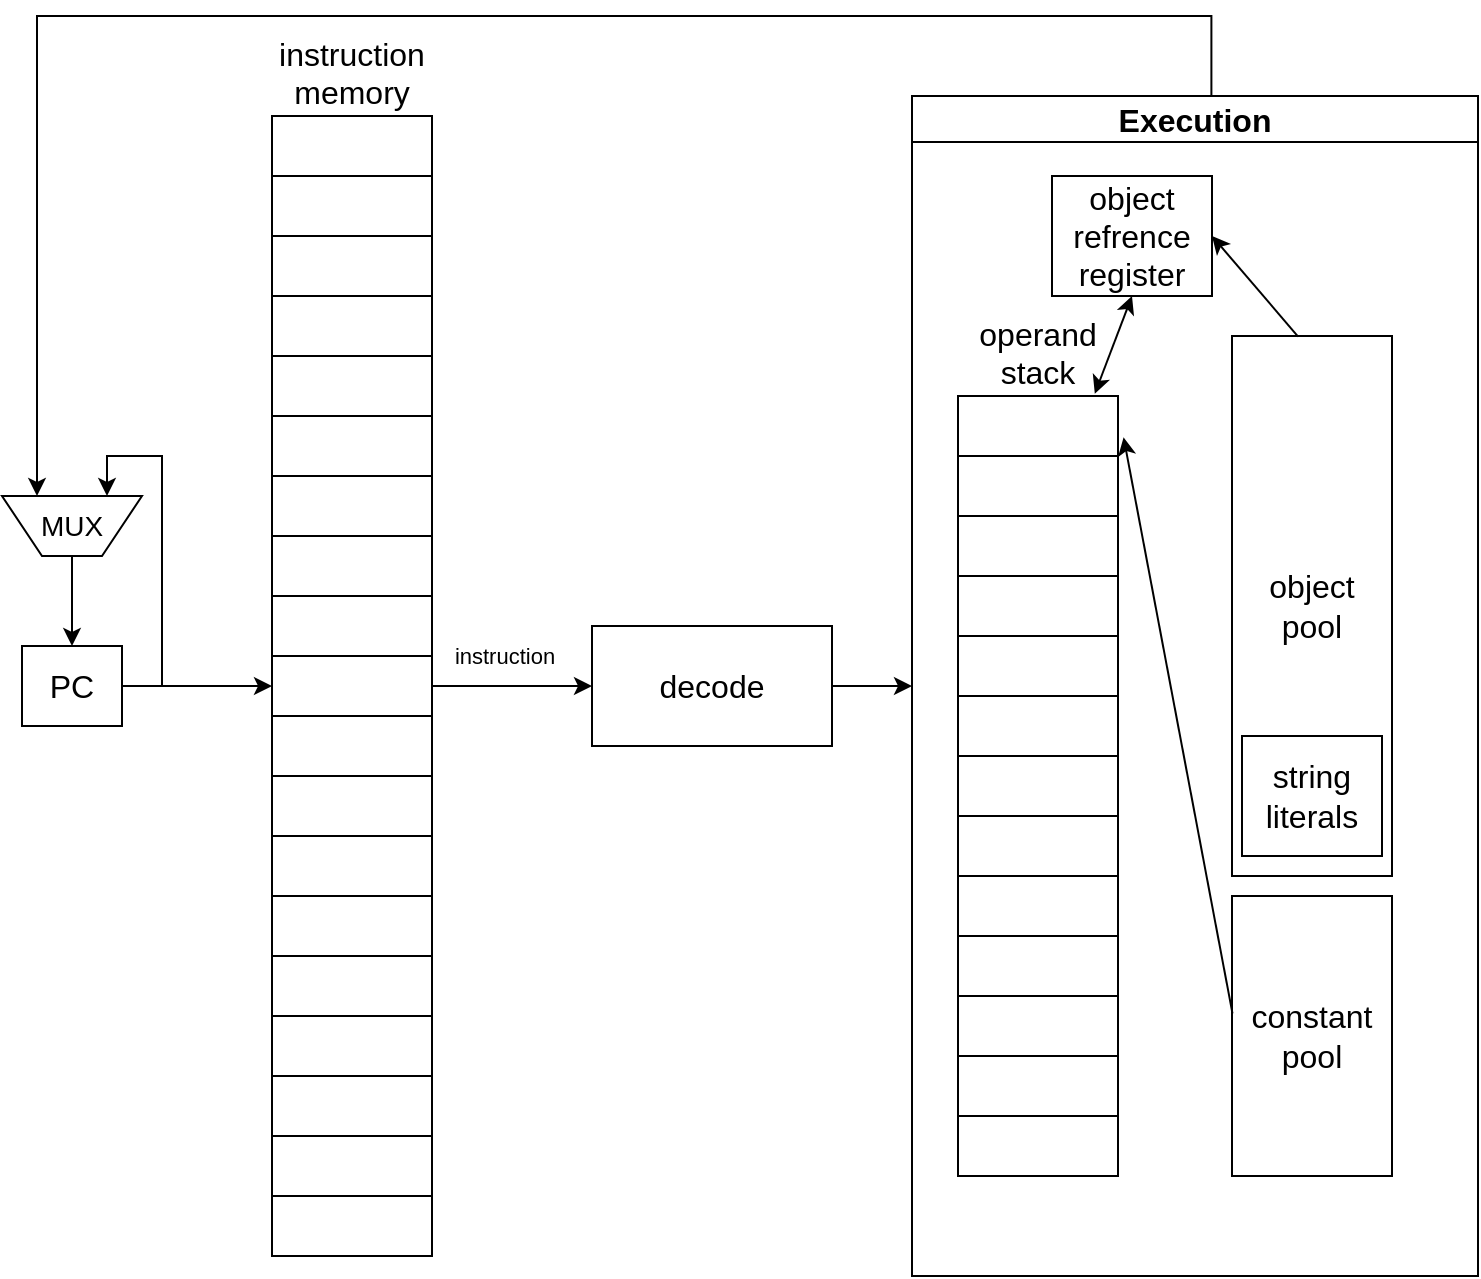 <mxfile version="22.1.18" type="device">
  <diagram name="第 1 页" id="5X8n9IljJMQ6WQE7cVaK">
    <mxGraphModel dx="1562" dy="833" grid="1" gridSize="10" guides="1" tooltips="1" connect="1" arrows="1" fold="1" page="1" pageScale="1" pageWidth="827" pageHeight="1169" math="0" shadow="0">
      <root>
        <mxCell id="0" />
        <mxCell id="1" parent="0" />
        <mxCell id="UCuAjMn4upB8j3flTEeC-30" value="" style="edgeStyle=orthogonalEdgeStyle;rounded=0;orthogonalLoop=1;jettySize=auto;html=1;" edge="1" parent="1" source="UCuAjMn4upB8j3flTEeC-3" target="UCuAjMn4upB8j3flTEeC-4">
          <mxGeometry relative="1" as="geometry" />
        </mxCell>
        <mxCell id="UCuAjMn4upB8j3flTEeC-61" style="edgeStyle=orthogonalEdgeStyle;rounded=0;orthogonalLoop=1;jettySize=auto;html=1;entryX=0.25;entryY=1;entryDx=0;entryDy=0;exitX=1;exitY=0.5;exitDx=0;exitDy=0;" edge="1" parent="1" source="UCuAjMn4upB8j3flTEeC-3" target="UCuAjMn4upB8j3flTEeC-54">
          <mxGeometry relative="1" as="geometry" />
        </mxCell>
        <mxCell id="UCuAjMn4upB8j3flTEeC-3" value="&lt;font style=&quot;font-size: 16px;&quot;&gt;PC&lt;/font&gt;" style="rounded=0;whiteSpace=wrap;html=1;" vertex="1" parent="1">
          <mxGeometry x="45" y="355" width="50" height="40" as="geometry" />
        </mxCell>
        <mxCell id="UCuAjMn4upB8j3flTEeC-33" value="instruction" style="edgeStyle=orthogonalEdgeStyle;rounded=0;orthogonalLoop=1;jettySize=auto;html=1;" edge="1" parent="1" source="UCuAjMn4upB8j3flTEeC-4" target="UCuAjMn4upB8j3flTEeC-32">
          <mxGeometry x="-0.111" y="15" relative="1" as="geometry">
            <mxPoint as="offset" />
          </mxGeometry>
        </mxCell>
        <mxCell id="UCuAjMn4upB8j3flTEeC-4" value="&lt;font style=&quot;font-size: 16px;&quot;&gt;instruction memory&lt;/font&gt;" style="rounded=0;whiteSpace=wrap;html=1;labelPosition=center;verticalLabelPosition=top;align=center;verticalAlign=bottom;container=0;movable=1;resizable=1;rotatable=1;deletable=1;editable=1;locked=0;connectable=1;" vertex="1" parent="1">
          <mxGeometry x="170" y="90" width="80" height="570" as="geometry">
            <mxRectangle x="120" y="90" width="180" height="30" as="alternateBounds" />
          </mxGeometry>
        </mxCell>
        <mxCell id="UCuAjMn4upB8j3flTEeC-8" value="" style="endArrow=none;html=1;rounded=0;exitX=-0.005;exitY=0.049;exitDx=0;exitDy=0;exitPerimeter=0;entryX=1.005;entryY=0.05;entryDx=0;entryDy=0;entryPerimeter=0;movable=1;resizable=1;rotatable=1;deletable=1;editable=1;locked=0;connectable=1;" edge="1" parent="1">
          <mxGeometry width="50" height="50" relative="1" as="geometry">
            <mxPoint x="170" y="120" as="sourcePoint" />
            <mxPoint x="250" y="120" as="targetPoint" />
          </mxGeometry>
        </mxCell>
        <mxCell id="UCuAjMn4upB8j3flTEeC-9" value="" style="endArrow=none;html=1;rounded=0;exitX=-0.005;exitY=0.049;exitDx=0;exitDy=0;exitPerimeter=0;entryX=1.005;entryY=0.05;entryDx=0;entryDy=0;entryPerimeter=0;movable=1;resizable=1;rotatable=1;deletable=1;editable=1;locked=0;connectable=1;" edge="1" parent="1">
          <mxGeometry width="50" height="50" relative="1" as="geometry">
            <mxPoint x="170" y="150" as="sourcePoint" />
            <mxPoint x="250" y="150" as="targetPoint" />
          </mxGeometry>
        </mxCell>
        <mxCell id="UCuAjMn4upB8j3flTEeC-11" value="" style="endArrow=none;html=1;rounded=0;exitX=-0.005;exitY=0.049;exitDx=0;exitDy=0;exitPerimeter=0;entryX=1.005;entryY=0.05;entryDx=0;entryDy=0;entryPerimeter=0;movable=1;resizable=1;rotatable=1;deletable=1;editable=1;locked=0;connectable=1;" edge="1" parent="1">
          <mxGeometry width="50" height="50" relative="1" as="geometry">
            <mxPoint x="170" y="180" as="sourcePoint" />
            <mxPoint x="250" y="180" as="targetPoint" />
          </mxGeometry>
        </mxCell>
        <mxCell id="UCuAjMn4upB8j3flTEeC-12" value="" style="endArrow=none;html=1;rounded=0;exitX=-0.005;exitY=0.049;exitDx=0;exitDy=0;exitPerimeter=0;entryX=1.005;entryY=0.05;entryDx=0;entryDy=0;entryPerimeter=0;movable=1;resizable=1;rotatable=1;deletable=1;editable=1;locked=0;connectable=1;" edge="1" parent="1">
          <mxGeometry width="50" height="50" relative="1" as="geometry">
            <mxPoint x="170" y="210" as="sourcePoint" />
            <mxPoint x="250" y="210" as="targetPoint" />
          </mxGeometry>
        </mxCell>
        <mxCell id="UCuAjMn4upB8j3flTEeC-13" value="" style="endArrow=none;html=1;rounded=0;exitX=-0.005;exitY=0.049;exitDx=0;exitDy=0;exitPerimeter=0;entryX=1.005;entryY=0.05;entryDx=0;entryDy=0;entryPerimeter=0;movable=1;resizable=1;rotatable=1;deletable=1;editable=1;locked=0;connectable=1;" edge="1" parent="1">
          <mxGeometry width="50" height="50" relative="1" as="geometry">
            <mxPoint x="170" y="240" as="sourcePoint" />
            <mxPoint x="250" y="240" as="targetPoint" />
          </mxGeometry>
        </mxCell>
        <mxCell id="UCuAjMn4upB8j3flTEeC-14" value="" style="endArrow=none;html=1;rounded=0;exitX=-0.005;exitY=0.049;exitDx=0;exitDy=0;exitPerimeter=0;entryX=1.005;entryY=0.05;entryDx=0;entryDy=0;entryPerimeter=0;movable=1;resizable=1;rotatable=1;deletable=1;editable=1;locked=0;connectable=1;" edge="1" parent="1">
          <mxGeometry width="50" height="50" relative="1" as="geometry">
            <mxPoint x="170" y="270" as="sourcePoint" />
            <mxPoint x="250" y="270" as="targetPoint" />
          </mxGeometry>
        </mxCell>
        <mxCell id="UCuAjMn4upB8j3flTEeC-15" value="" style="endArrow=none;html=1;rounded=0;exitX=-0.005;exitY=0.049;exitDx=0;exitDy=0;exitPerimeter=0;entryX=1.005;entryY=0.05;entryDx=0;entryDy=0;entryPerimeter=0;movable=1;resizable=1;rotatable=1;deletable=1;editable=1;locked=0;connectable=1;" edge="1" parent="1">
          <mxGeometry width="50" height="50" relative="1" as="geometry">
            <mxPoint x="170" y="330" as="sourcePoint" />
            <mxPoint x="250" y="330" as="targetPoint" />
          </mxGeometry>
        </mxCell>
        <mxCell id="UCuAjMn4upB8j3flTEeC-16" value="" style="endArrow=none;html=1;rounded=0;exitX=-0.005;exitY=0.049;exitDx=0;exitDy=0;exitPerimeter=0;entryX=1.005;entryY=0.05;entryDx=0;entryDy=0;entryPerimeter=0;movable=1;resizable=1;rotatable=1;deletable=1;editable=1;locked=0;connectable=1;" edge="1" parent="1">
          <mxGeometry width="50" height="50" relative="1" as="geometry">
            <mxPoint x="170" y="360" as="sourcePoint" />
            <mxPoint x="250" y="360" as="targetPoint" />
          </mxGeometry>
        </mxCell>
        <mxCell id="UCuAjMn4upB8j3flTEeC-17" value="" style="endArrow=none;html=1;rounded=0;exitX=-0.005;exitY=0.049;exitDx=0;exitDy=0;exitPerimeter=0;entryX=1.005;entryY=0.05;entryDx=0;entryDy=0;entryPerimeter=0;movable=1;resizable=1;rotatable=1;deletable=1;editable=1;locked=0;connectable=1;" edge="1" parent="1">
          <mxGeometry width="50" height="50" relative="1" as="geometry">
            <mxPoint x="170" y="390" as="sourcePoint" />
            <mxPoint x="250" y="390" as="targetPoint" />
          </mxGeometry>
        </mxCell>
        <mxCell id="UCuAjMn4upB8j3flTEeC-18" value="" style="endArrow=none;html=1;rounded=0;exitX=-0.005;exitY=0.049;exitDx=0;exitDy=0;exitPerimeter=0;entryX=1.005;entryY=0.05;entryDx=0;entryDy=0;entryPerimeter=0;movable=1;resizable=1;rotatable=1;deletable=1;editable=1;locked=0;connectable=1;" edge="1" parent="1">
          <mxGeometry width="50" height="50" relative="1" as="geometry">
            <mxPoint x="170" y="420" as="sourcePoint" />
            <mxPoint x="250" y="420" as="targetPoint" />
          </mxGeometry>
        </mxCell>
        <mxCell id="UCuAjMn4upB8j3flTEeC-19" value="" style="endArrow=none;html=1;rounded=0;exitX=-0.005;exitY=0.049;exitDx=0;exitDy=0;exitPerimeter=0;entryX=1.005;entryY=0.05;entryDx=0;entryDy=0;entryPerimeter=0;movable=1;resizable=1;rotatable=1;deletable=1;editable=1;locked=0;connectable=1;" edge="1" parent="1">
          <mxGeometry width="50" height="50" relative="1" as="geometry">
            <mxPoint x="170" y="450" as="sourcePoint" />
            <mxPoint x="250" y="450" as="targetPoint" />
          </mxGeometry>
        </mxCell>
        <mxCell id="UCuAjMn4upB8j3flTEeC-20" value="" style="endArrow=none;html=1;rounded=0;exitX=-0.005;exitY=0.049;exitDx=0;exitDy=0;exitPerimeter=0;entryX=1.005;entryY=0.05;entryDx=0;entryDy=0;entryPerimeter=0;movable=1;resizable=1;rotatable=1;deletable=1;editable=1;locked=0;connectable=1;" edge="1" parent="1">
          <mxGeometry width="50" height="50" relative="1" as="geometry">
            <mxPoint x="170" y="480" as="sourcePoint" />
            <mxPoint x="250" y="480" as="targetPoint" />
          </mxGeometry>
        </mxCell>
        <mxCell id="UCuAjMn4upB8j3flTEeC-21" value="" style="endArrow=none;html=1;rounded=0;exitX=-0.005;exitY=0.049;exitDx=0;exitDy=0;exitPerimeter=0;entryX=1.005;entryY=0.05;entryDx=0;entryDy=0;entryPerimeter=0;movable=1;resizable=1;rotatable=1;deletable=1;editable=1;locked=0;connectable=1;" edge="1" parent="1">
          <mxGeometry width="50" height="50" relative="1" as="geometry">
            <mxPoint x="170" y="510" as="sourcePoint" />
            <mxPoint x="250" y="510" as="targetPoint" />
          </mxGeometry>
        </mxCell>
        <mxCell id="UCuAjMn4upB8j3flTEeC-22" value="" style="endArrow=none;html=1;rounded=0;exitX=-0.005;exitY=0.049;exitDx=0;exitDy=0;exitPerimeter=0;entryX=1.005;entryY=0.05;entryDx=0;entryDy=0;entryPerimeter=0;movable=1;resizable=1;rotatable=1;deletable=1;editable=1;locked=0;connectable=1;" edge="1" parent="1">
          <mxGeometry width="50" height="50" relative="1" as="geometry">
            <mxPoint x="170" y="540" as="sourcePoint" />
            <mxPoint x="250" y="540" as="targetPoint" />
          </mxGeometry>
        </mxCell>
        <mxCell id="UCuAjMn4upB8j3flTEeC-23" value="" style="endArrow=none;html=1;rounded=0;exitX=-0.005;exitY=0.049;exitDx=0;exitDy=0;exitPerimeter=0;entryX=1.005;entryY=0.05;entryDx=0;entryDy=0;entryPerimeter=0;movable=1;resizable=1;rotatable=1;deletable=1;editable=1;locked=0;connectable=1;" edge="1" parent="1">
          <mxGeometry width="50" height="50" relative="1" as="geometry">
            <mxPoint x="170" y="570" as="sourcePoint" />
            <mxPoint x="250" y="570" as="targetPoint" />
          </mxGeometry>
        </mxCell>
        <mxCell id="UCuAjMn4upB8j3flTEeC-24" value="" style="endArrow=none;html=1;rounded=0;exitX=-0.005;exitY=0.049;exitDx=0;exitDy=0;exitPerimeter=0;entryX=1.005;entryY=0.05;entryDx=0;entryDy=0;entryPerimeter=0;movable=1;resizable=1;rotatable=1;deletable=1;editable=1;locked=0;connectable=1;" edge="1" parent="1">
          <mxGeometry width="50" height="50" relative="1" as="geometry">
            <mxPoint x="170" y="600" as="sourcePoint" />
            <mxPoint x="250" y="600" as="targetPoint" />
          </mxGeometry>
        </mxCell>
        <mxCell id="UCuAjMn4upB8j3flTEeC-25" value="" style="endArrow=none;html=1;rounded=0;exitX=-0.005;exitY=0.049;exitDx=0;exitDy=0;exitPerimeter=0;entryX=1.005;entryY=0.05;entryDx=0;entryDy=0;entryPerimeter=0;movable=1;resizable=1;rotatable=1;deletable=1;editable=1;locked=0;connectable=1;" edge="1" parent="1">
          <mxGeometry width="50" height="50" relative="1" as="geometry">
            <mxPoint x="170" y="630" as="sourcePoint" />
            <mxPoint x="250" y="630" as="targetPoint" />
          </mxGeometry>
        </mxCell>
        <mxCell id="UCuAjMn4upB8j3flTEeC-26" value="" style="endArrow=none;html=1;rounded=0;exitX=-0.005;exitY=0.049;exitDx=0;exitDy=0;exitPerimeter=0;entryX=1.005;entryY=0.05;entryDx=0;entryDy=0;entryPerimeter=0;movable=1;resizable=1;rotatable=1;deletable=1;editable=1;locked=0;connectable=1;" edge="1" parent="1">
          <mxGeometry width="50" height="50" relative="1" as="geometry">
            <mxPoint x="170" y="300" as="sourcePoint" />
            <mxPoint x="250" y="300" as="targetPoint" />
          </mxGeometry>
        </mxCell>
        <mxCell id="UCuAjMn4upB8j3flTEeC-60" value="" style="edgeStyle=orthogonalEdgeStyle;rounded=0;orthogonalLoop=1;jettySize=auto;html=1;" edge="1" parent="1" source="UCuAjMn4upB8j3flTEeC-32" target="UCuAjMn4upB8j3flTEeC-34">
          <mxGeometry relative="1" as="geometry">
            <mxPoint x="490" y="375" as="targetPoint" />
          </mxGeometry>
        </mxCell>
        <mxCell id="UCuAjMn4upB8j3flTEeC-32" value="&lt;font style=&quot;font-size: 16px;&quot;&gt;decode&lt;/font&gt;" style="rounded=0;whiteSpace=wrap;html=1;" vertex="1" parent="1">
          <mxGeometry x="330" y="345" width="120" height="60" as="geometry" />
        </mxCell>
        <mxCell id="UCuAjMn4upB8j3flTEeC-62" style="edgeStyle=orthogonalEdgeStyle;rounded=0;orthogonalLoop=1;jettySize=auto;html=1;entryX=0.75;entryY=1;entryDx=0;entryDy=0;exitX=0.529;exitY=0;exitDx=0;exitDy=0;exitPerimeter=0;" edge="1" parent="1" source="UCuAjMn4upB8j3flTEeC-34" target="UCuAjMn4upB8j3flTEeC-54">
          <mxGeometry relative="1" as="geometry">
            <Array as="points">
              <mxPoint x="640" y="40" />
              <mxPoint x="53" y="40" />
            </Array>
          </mxGeometry>
        </mxCell>
        <mxCell id="UCuAjMn4upB8j3flTEeC-34" value="&lt;font style=&quot;font-size: 16px;&quot;&gt;Execution&lt;/font&gt;" style="swimlane;whiteSpace=wrap;html=1;" vertex="1" parent="1">
          <mxGeometry x="490" y="80" width="283" height="590" as="geometry" />
        </mxCell>
        <mxCell id="UCuAjMn4upB8j3flTEeC-1" value="&lt;font style=&quot;font-size: 16px;&quot;&gt;operand stack&lt;/font&gt;" style="rounded=0;whiteSpace=wrap;html=1;labelPosition=center;verticalLabelPosition=top;align=center;verticalAlign=bottom;" vertex="1" parent="UCuAjMn4upB8j3flTEeC-34">
          <mxGeometry x="23" y="150" width="80" height="390" as="geometry" />
        </mxCell>
        <mxCell id="UCuAjMn4upB8j3flTEeC-2" value="&lt;font style=&quot;font-size: 16px;&quot;&gt;object refrence&lt;br&gt;register&lt;br&gt;&lt;/font&gt;" style="rounded=0;whiteSpace=wrap;html=1;" vertex="1" parent="UCuAjMn4upB8j3flTEeC-34">
          <mxGeometry x="70" y="40" width="80" height="60" as="geometry" />
        </mxCell>
        <mxCell id="UCuAjMn4upB8j3flTEeC-5" value="&lt;font style=&quot;font-size: 16px;&quot;&gt;object&lt;br&gt;pool&lt;/font&gt;" style="rounded=0;whiteSpace=wrap;html=1;" vertex="1" parent="UCuAjMn4upB8j3flTEeC-34">
          <mxGeometry x="160" y="120" width="80" height="270" as="geometry" />
        </mxCell>
        <mxCell id="UCuAjMn4upB8j3flTEeC-6" value="&lt;font style=&quot;font-size: 16px;&quot;&gt;constant pool&lt;/font&gt;" style="rounded=0;whiteSpace=wrap;html=1;" vertex="1" parent="UCuAjMn4upB8j3flTEeC-34">
          <mxGeometry x="160" y="400" width="80" height="140" as="geometry" />
        </mxCell>
        <mxCell id="UCuAjMn4upB8j3flTEeC-37" value="" style="endArrow=none;html=1;rounded=0;exitX=-0.005;exitY=0.049;exitDx=0;exitDy=0;exitPerimeter=0;entryX=1.005;entryY=0.05;entryDx=0;entryDy=0;entryPerimeter=0;movable=1;resizable=1;rotatable=1;deletable=1;editable=1;locked=0;connectable=1;" edge="1" parent="UCuAjMn4upB8j3flTEeC-34">
          <mxGeometry width="50" height="50" relative="1" as="geometry">
            <mxPoint x="23" y="180" as="sourcePoint" />
            <mxPoint x="103" y="180" as="targetPoint" />
          </mxGeometry>
        </mxCell>
        <mxCell id="UCuAjMn4upB8j3flTEeC-38" value="" style="endArrow=none;html=1;rounded=0;exitX=-0.005;exitY=0.049;exitDx=0;exitDy=0;exitPerimeter=0;entryX=1.005;entryY=0.05;entryDx=0;entryDy=0;entryPerimeter=0;movable=1;resizable=1;rotatable=1;deletable=1;editable=1;locked=0;connectable=1;" edge="1" parent="UCuAjMn4upB8j3flTEeC-34">
          <mxGeometry width="50" height="50" relative="1" as="geometry">
            <mxPoint x="23" y="210" as="sourcePoint" />
            <mxPoint x="103" y="210" as="targetPoint" />
          </mxGeometry>
        </mxCell>
        <mxCell id="UCuAjMn4upB8j3flTEeC-39" value="" style="endArrow=none;html=1;rounded=0;exitX=-0.005;exitY=0.049;exitDx=0;exitDy=0;exitPerimeter=0;entryX=1.005;entryY=0.05;entryDx=0;entryDy=0;entryPerimeter=0;movable=1;resizable=1;rotatable=1;deletable=1;editable=1;locked=0;connectable=1;" edge="1" parent="UCuAjMn4upB8j3flTEeC-34">
          <mxGeometry width="50" height="50" relative="1" as="geometry">
            <mxPoint x="23" y="240" as="sourcePoint" />
            <mxPoint x="103" y="240" as="targetPoint" />
          </mxGeometry>
        </mxCell>
        <mxCell id="UCuAjMn4upB8j3flTEeC-40" value="" style="endArrow=none;html=1;rounded=0;exitX=-0.005;exitY=0.049;exitDx=0;exitDy=0;exitPerimeter=0;entryX=1.005;entryY=0.05;entryDx=0;entryDy=0;entryPerimeter=0;movable=1;resizable=1;rotatable=1;deletable=1;editable=1;locked=0;connectable=1;" edge="1" parent="UCuAjMn4upB8j3flTEeC-34">
          <mxGeometry width="50" height="50" relative="1" as="geometry">
            <mxPoint x="23" y="270" as="sourcePoint" />
            <mxPoint x="103" y="270" as="targetPoint" />
          </mxGeometry>
        </mxCell>
        <mxCell id="UCuAjMn4upB8j3flTEeC-41" value="" style="endArrow=none;html=1;rounded=0;exitX=-0.005;exitY=0.049;exitDx=0;exitDy=0;exitPerimeter=0;entryX=1.005;entryY=0.05;entryDx=0;entryDy=0;entryPerimeter=0;movable=1;resizable=1;rotatable=1;deletable=1;editable=1;locked=0;connectable=1;" edge="1" parent="UCuAjMn4upB8j3flTEeC-34">
          <mxGeometry width="50" height="50" relative="1" as="geometry">
            <mxPoint x="23" y="300" as="sourcePoint" />
            <mxPoint x="103" y="300" as="targetPoint" />
          </mxGeometry>
        </mxCell>
        <mxCell id="UCuAjMn4upB8j3flTEeC-42" value="" style="endArrow=none;html=1;rounded=0;exitX=-0.005;exitY=0.049;exitDx=0;exitDy=0;exitPerimeter=0;entryX=1.005;entryY=0.05;entryDx=0;entryDy=0;entryPerimeter=0;movable=1;resizable=1;rotatable=1;deletable=1;editable=1;locked=0;connectable=1;" edge="1" parent="UCuAjMn4upB8j3flTEeC-34">
          <mxGeometry width="50" height="50" relative="1" as="geometry">
            <mxPoint x="23" y="330" as="sourcePoint" />
            <mxPoint x="103" y="330" as="targetPoint" />
          </mxGeometry>
        </mxCell>
        <mxCell id="UCuAjMn4upB8j3flTEeC-43" value="" style="endArrow=none;html=1;rounded=0;exitX=-0.005;exitY=0.049;exitDx=0;exitDy=0;exitPerimeter=0;entryX=1.005;entryY=0.05;entryDx=0;entryDy=0;entryPerimeter=0;movable=1;resizable=1;rotatable=1;deletable=1;editable=1;locked=0;connectable=1;" edge="1" parent="UCuAjMn4upB8j3flTEeC-34">
          <mxGeometry width="50" height="50" relative="1" as="geometry">
            <mxPoint x="23" y="360" as="sourcePoint" />
            <mxPoint x="103" y="360" as="targetPoint" />
          </mxGeometry>
        </mxCell>
        <mxCell id="UCuAjMn4upB8j3flTEeC-44" value="" style="endArrow=none;html=1;rounded=0;exitX=-0.005;exitY=0.049;exitDx=0;exitDy=0;exitPerimeter=0;entryX=1.005;entryY=0.05;entryDx=0;entryDy=0;entryPerimeter=0;movable=1;resizable=1;rotatable=1;deletable=1;editable=1;locked=0;connectable=1;" edge="1" parent="UCuAjMn4upB8j3flTEeC-34">
          <mxGeometry width="50" height="50" relative="1" as="geometry">
            <mxPoint x="23" y="390" as="sourcePoint" />
            <mxPoint x="103" y="390" as="targetPoint" />
          </mxGeometry>
        </mxCell>
        <mxCell id="UCuAjMn4upB8j3flTEeC-45" value="" style="endArrow=none;html=1;rounded=0;exitX=-0.005;exitY=0.049;exitDx=0;exitDy=0;exitPerimeter=0;entryX=1.005;entryY=0.05;entryDx=0;entryDy=0;entryPerimeter=0;movable=1;resizable=1;rotatable=1;deletable=1;editable=1;locked=0;connectable=1;" edge="1" parent="UCuAjMn4upB8j3flTEeC-34">
          <mxGeometry width="50" height="50" relative="1" as="geometry">
            <mxPoint x="23" y="420" as="sourcePoint" />
            <mxPoint x="103" y="420" as="targetPoint" />
          </mxGeometry>
        </mxCell>
        <mxCell id="UCuAjMn4upB8j3flTEeC-46" value="" style="endArrow=none;html=1;rounded=0;exitX=-0.005;exitY=0.049;exitDx=0;exitDy=0;exitPerimeter=0;entryX=1.005;entryY=0.05;entryDx=0;entryDy=0;entryPerimeter=0;movable=1;resizable=1;rotatable=1;deletable=1;editable=1;locked=0;connectable=1;" edge="1" parent="UCuAjMn4upB8j3flTEeC-34">
          <mxGeometry width="50" height="50" relative="1" as="geometry">
            <mxPoint x="23" y="450" as="sourcePoint" />
            <mxPoint x="103" y="450" as="targetPoint" />
          </mxGeometry>
        </mxCell>
        <mxCell id="UCuAjMn4upB8j3flTEeC-47" value="" style="endArrow=none;html=1;rounded=0;exitX=-0.005;exitY=0.049;exitDx=0;exitDy=0;exitPerimeter=0;entryX=1.005;entryY=0.05;entryDx=0;entryDy=0;entryPerimeter=0;movable=1;resizable=1;rotatable=1;deletable=1;editable=1;locked=0;connectable=1;" edge="1" parent="UCuAjMn4upB8j3flTEeC-34">
          <mxGeometry width="50" height="50" relative="1" as="geometry">
            <mxPoint x="23" y="480" as="sourcePoint" />
            <mxPoint x="103" y="480" as="targetPoint" />
          </mxGeometry>
        </mxCell>
        <mxCell id="UCuAjMn4upB8j3flTEeC-48" value="" style="endArrow=none;html=1;rounded=0;exitX=-0.005;exitY=0.049;exitDx=0;exitDy=0;exitPerimeter=0;entryX=1.005;entryY=0.05;entryDx=0;entryDy=0;entryPerimeter=0;movable=1;resizable=1;rotatable=1;deletable=1;editable=1;locked=0;connectable=1;" edge="1" parent="UCuAjMn4upB8j3flTEeC-34">
          <mxGeometry width="50" height="50" relative="1" as="geometry">
            <mxPoint x="23" y="510" as="sourcePoint" />
            <mxPoint x="103" y="510" as="targetPoint" />
          </mxGeometry>
        </mxCell>
        <mxCell id="UCuAjMn4upB8j3flTEeC-50" value="" style="endArrow=classic;html=1;rounded=0;exitX=0.003;exitY=0.419;exitDx=0;exitDy=0;exitPerimeter=0;entryX=1.035;entryY=0.053;entryDx=0;entryDy=0;entryPerimeter=0;" edge="1" parent="UCuAjMn4upB8j3flTEeC-34" source="UCuAjMn4upB8j3flTEeC-6" target="UCuAjMn4upB8j3flTEeC-1">
          <mxGeometry width="50" height="50" relative="1" as="geometry">
            <mxPoint x="-47" y="380" as="sourcePoint" />
            <mxPoint x="3" y="330" as="targetPoint" />
          </mxGeometry>
        </mxCell>
        <mxCell id="UCuAjMn4upB8j3flTEeC-51" value="" style="endArrow=classic;startArrow=classic;html=1;rounded=0;entryX=0.855;entryY=-0.003;entryDx=0;entryDy=0;exitX=0.5;exitY=1;exitDx=0;exitDy=0;entryPerimeter=0;" edge="1" parent="UCuAjMn4upB8j3flTEeC-34" source="UCuAjMn4upB8j3flTEeC-2" target="UCuAjMn4upB8j3flTEeC-1">
          <mxGeometry width="50" height="50" relative="1" as="geometry">
            <mxPoint x="-47" y="380" as="sourcePoint" />
            <mxPoint x="3" y="330" as="targetPoint" />
          </mxGeometry>
        </mxCell>
        <mxCell id="UCuAjMn4upB8j3flTEeC-52" value="" style="endArrow=classic;html=1;rounded=0;exitX=0.413;exitY=0.001;exitDx=0;exitDy=0;exitPerimeter=0;entryX=1;entryY=0.5;entryDx=0;entryDy=0;" edge="1" parent="UCuAjMn4upB8j3flTEeC-34" source="UCuAjMn4upB8j3flTEeC-5" target="UCuAjMn4upB8j3flTEeC-2">
          <mxGeometry width="50" height="50" relative="1" as="geometry">
            <mxPoint x="170" y="469" as="sourcePoint" />
            <mxPoint x="116" y="181" as="targetPoint" />
          </mxGeometry>
        </mxCell>
        <mxCell id="UCuAjMn4upB8j3flTEeC-65" value="&lt;font style=&quot;font-size: 16px;&quot;&gt;&lt;br&gt;&lt;/font&gt;" style="text;html=1;strokeColor=none;fillColor=none;align=center;verticalAlign=middle;whiteSpace=wrap;rounded=0;" vertex="1" parent="UCuAjMn4upB8j3flTEeC-34">
          <mxGeometry x="165" y="340" width="70" height="40" as="geometry" />
        </mxCell>
        <mxCell id="UCuAjMn4upB8j3flTEeC-66" value="&lt;span style=&quot;font-size: 16px;&quot;&gt;string&lt;br&gt;literals&lt;br&gt;&lt;/span&gt;" style="rounded=0;whiteSpace=wrap;html=1;" vertex="1" parent="UCuAjMn4upB8j3flTEeC-34">
          <mxGeometry x="165" y="320" width="70" height="60" as="geometry" />
        </mxCell>
        <mxCell id="UCuAjMn4upB8j3flTEeC-54" value="" style="shape=trapezoid;perimeter=trapezoidPerimeter;whiteSpace=wrap;html=1;fixedSize=1;rotation=-180;fontSize=14;labelPosition=center;verticalLabelPosition=middle;align=center;verticalAlign=middle;labelBorderColor=none;" vertex="1" parent="1">
          <mxGeometry x="35" y="280" width="70" height="30" as="geometry" />
        </mxCell>
        <mxCell id="UCuAjMn4upB8j3flTEeC-57" value="" style="endArrow=classic;html=1;rounded=0;exitX=0.5;exitY=0;exitDx=0;exitDy=0;entryX=0.5;entryY=0;entryDx=0;entryDy=0;" edge="1" parent="1" source="UCuAjMn4upB8j3flTEeC-54" target="UCuAjMn4upB8j3flTEeC-3">
          <mxGeometry width="50" height="50" relative="1" as="geometry">
            <mxPoint x="44" y="718" as="sourcePoint" />
            <mxPoint x="-10" y="430" as="targetPoint" />
          </mxGeometry>
        </mxCell>
        <mxCell id="UCuAjMn4upB8j3flTEeC-63" value="&lt;font style=&quot;font-size: 14px;&quot;&gt;MUX&lt;/font&gt;" style="text;html=1;strokeColor=none;fillColor=none;align=center;verticalAlign=middle;whiteSpace=wrap;rounded=0;" vertex="1" parent="1">
          <mxGeometry x="40" y="280" width="60" height="30" as="geometry" />
        </mxCell>
      </root>
    </mxGraphModel>
  </diagram>
</mxfile>
